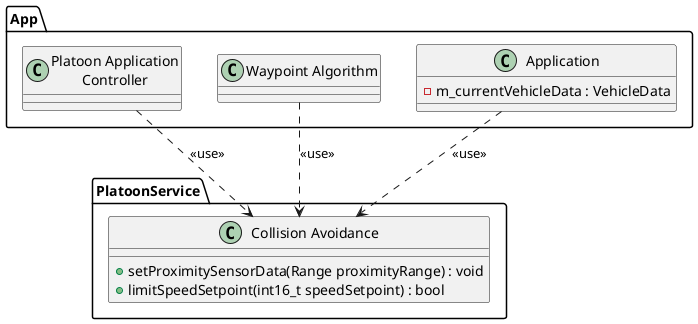 @startuml CAVClass

package "App" {
    class "Platoon Application\nController" as PAC
    class "Waypoint Algorithm" as WA
    class "Application" as data 
    {
        - m_currentVehicleData : VehicleData
    }
    
    PAC -[hidden]> WA
    WA -[hidden]> data
}

package "PlatoonService" as serv {
    class "Collision Avoidance" as CAV {
        + setProximitySensorData(Range proximityRange) : void
        + limitSpeedSetpoint(int16_t speedSetpoint) : bool
    }
}

PAC ..> CAV : <<use>>
WA ..> CAV : <<use>>
data ..> CAV : <<use>> 


@enduml